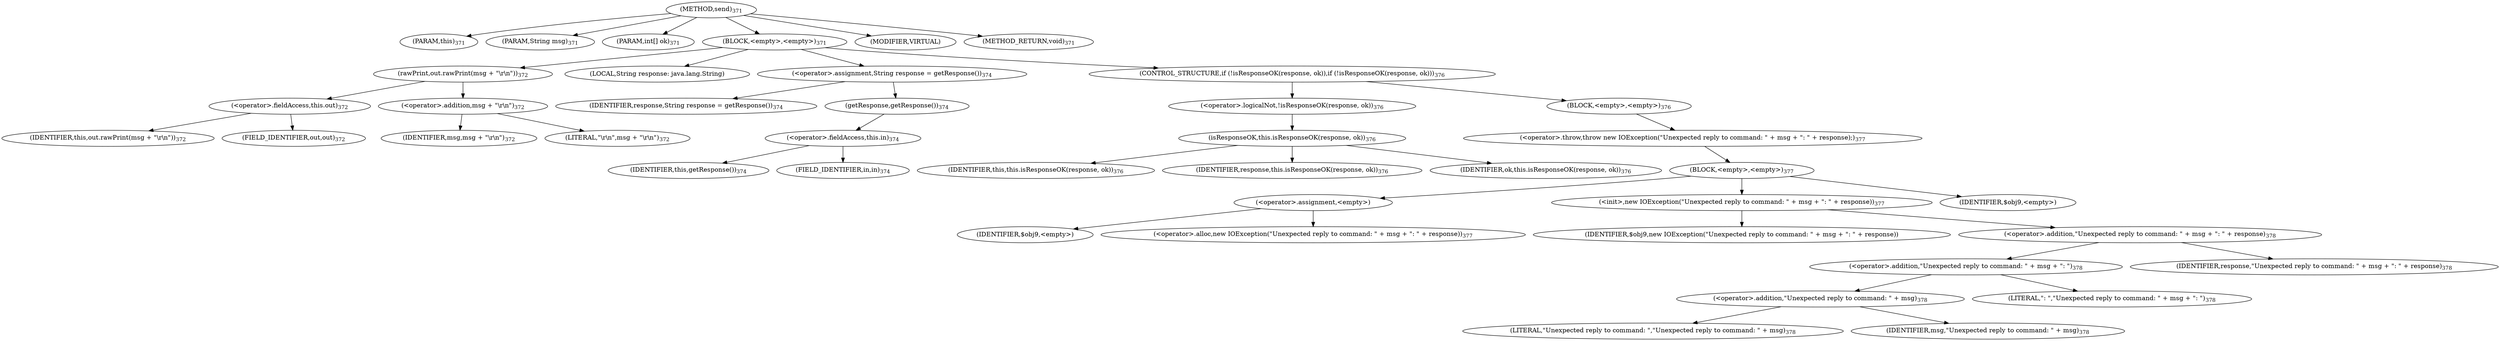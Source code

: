 digraph "send" {  
"720" [label = <(METHOD,send)<SUB>371</SUB>> ]
"58" [label = <(PARAM,this)<SUB>371</SUB>> ]
"721" [label = <(PARAM,String msg)<SUB>371</SUB>> ]
"722" [label = <(PARAM,int[] ok)<SUB>371</SUB>> ]
"723" [label = <(BLOCK,&lt;empty&gt;,&lt;empty&gt;)<SUB>371</SUB>> ]
"724" [label = <(rawPrint,out.rawPrint(msg + &quot;\r\n&quot;))<SUB>372</SUB>> ]
"725" [label = <(&lt;operator&gt;.fieldAccess,this.out)<SUB>372</SUB>> ]
"726" [label = <(IDENTIFIER,this,out.rawPrint(msg + &quot;\r\n&quot;))<SUB>372</SUB>> ]
"727" [label = <(FIELD_IDENTIFIER,out,out)<SUB>372</SUB>> ]
"728" [label = <(&lt;operator&gt;.addition,msg + &quot;\r\n&quot;)<SUB>372</SUB>> ]
"729" [label = <(IDENTIFIER,msg,msg + &quot;\r\n&quot;)<SUB>372</SUB>> ]
"730" [label = <(LITERAL,&quot;\r\n&quot;,msg + &quot;\r\n&quot;)<SUB>372</SUB>> ]
"731" [label = <(LOCAL,String response: java.lang.String)> ]
"732" [label = <(&lt;operator&gt;.assignment,String response = getResponse())<SUB>374</SUB>> ]
"733" [label = <(IDENTIFIER,response,String response = getResponse())<SUB>374</SUB>> ]
"734" [label = <(getResponse,getResponse())<SUB>374</SUB>> ]
"735" [label = <(&lt;operator&gt;.fieldAccess,this.in)<SUB>374</SUB>> ]
"736" [label = <(IDENTIFIER,this,getResponse())<SUB>374</SUB>> ]
"737" [label = <(FIELD_IDENTIFIER,in,in)<SUB>374</SUB>> ]
"738" [label = <(CONTROL_STRUCTURE,if (!isResponseOK(response, ok)),if (!isResponseOK(response, ok)))<SUB>376</SUB>> ]
"739" [label = <(&lt;operator&gt;.logicalNot,!isResponseOK(response, ok))<SUB>376</SUB>> ]
"740" [label = <(isResponseOK,this.isResponseOK(response, ok))<SUB>376</SUB>> ]
"57" [label = <(IDENTIFIER,this,this.isResponseOK(response, ok))<SUB>376</SUB>> ]
"741" [label = <(IDENTIFIER,response,this.isResponseOK(response, ok))<SUB>376</SUB>> ]
"742" [label = <(IDENTIFIER,ok,this.isResponseOK(response, ok))<SUB>376</SUB>> ]
"743" [label = <(BLOCK,&lt;empty&gt;,&lt;empty&gt;)<SUB>376</SUB>> ]
"744" [label = <(&lt;operator&gt;.throw,throw new IOException(&quot;Unexpected reply to command: &quot; + msg + &quot;: &quot; + response);)<SUB>377</SUB>> ]
"745" [label = <(BLOCK,&lt;empty&gt;,&lt;empty&gt;)<SUB>377</SUB>> ]
"746" [label = <(&lt;operator&gt;.assignment,&lt;empty&gt;)> ]
"747" [label = <(IDENTIFIER,$obj9,&lt;empty&gt;)> ]
"748" [label = <(&lt;operator&gt;.alloc,new IOException(&quot;Unexpected reply to command: &quot; + msg + &quot;: &quot; + response))<SUB>377</SUB>> ]
"749" [label = <(&lt;init&gt;,new IOException(&quot;Unexpected reply to command: &quot; + msg + &quot;: &quot; + response))<SUB>377</SUB>> ]
"750" [label = <(IDENTIFIER,$obj9,new IOException(&quot;Unexpected reply to command: &quot; + msg + &quot;: &quot; + response))> ]
"751" [label = <(&lt;operator&gt;.addition,&quot;Unexpected reply to command: &quot; + msg + &quot;: &quot; + response)<SUB>378</SUB>> ]
"752" [label = <(&lt;operator&gt;.addition,&quot;Unexpected reply to command: &quot; + msg + &quot;: &quot;)<SUB>378</SUB>> ]
"753" [label = <(&lt;operator&gt;.addition,&quot;Unexpected reply to command: &quot; + msg)<SUB>378</SUB>> ]
"754" [label = <(LITERAL,&quot;Unexpected reply to command: &quot;,&quot;Unexpected reply to command: &quot; + msg)<SUB>378</SUB>> ]
"755" [label = <(IDENTIFIER,msg,&quot;Unexpected reply to command: &quot; + msg)<SUB>378</SUB>> ]
"756" [label = <(LITERAL,&quot;: &quot;,&quot;Unexpected reply to command: &quot; + msg + &quot;: &quot;)<SUB>378</SUB>> ]
"757" [label = <(IDENTIFIER,response,&quot;Unexpected reply to command: &quot; + msg + &quot;: &quot; + response)<SUB>378</SUB>> ]
"758" [label = <(IDENTIFIER,$obj9,&lt;empty&gt;)> ]
"759" [label = <(MODIFIER,VIRTUAL)> ]
"760" [label = <(METHOD_RETURN,void)<SUB>371</SUB>> ]
  "720" -> "58" 
  "720" -> "721" 
  "720" -> "722" 
  "720" -> "723" 
  "720" -> "759" 
  "720" -> "760" 
  "723" -> "724" 
  "723" -> "731" 
  "723" -> "732" 
  "723" -> "738" 
  "724" -> "725" 
  "724" -> "728" 
  "725" -> "726" 
  "725" -> "727" 
  "728" -> "729" 
  "728" -> "730" 
  "732" -> "733" 
  "732" -> "734" 
  "734" -> "735" 
  "735" -> "736" 
  "735" -> "737" 
  "738" -> "739" 
  "738" -> "743" 
  "739" -> "740" 
  "740" -> "57" 
  "740" -> "741" 
  "740" -> "742" 
  "743" -> "744" 
  "744" -> "745" 
  "745" -> "746" 
  "745" -> "749" 
  "745" -> "758" 
  "746" -> "747" 
  "746" -> "748" 
  "749" -> "750" 
  "749" -> "751" 
  "751" -> "752" 
  "751" -> "757" 
  "752" -> "753" 
  "752" -> "756" 
  "753" -> "754" 
  "753" -> "755" 
}

